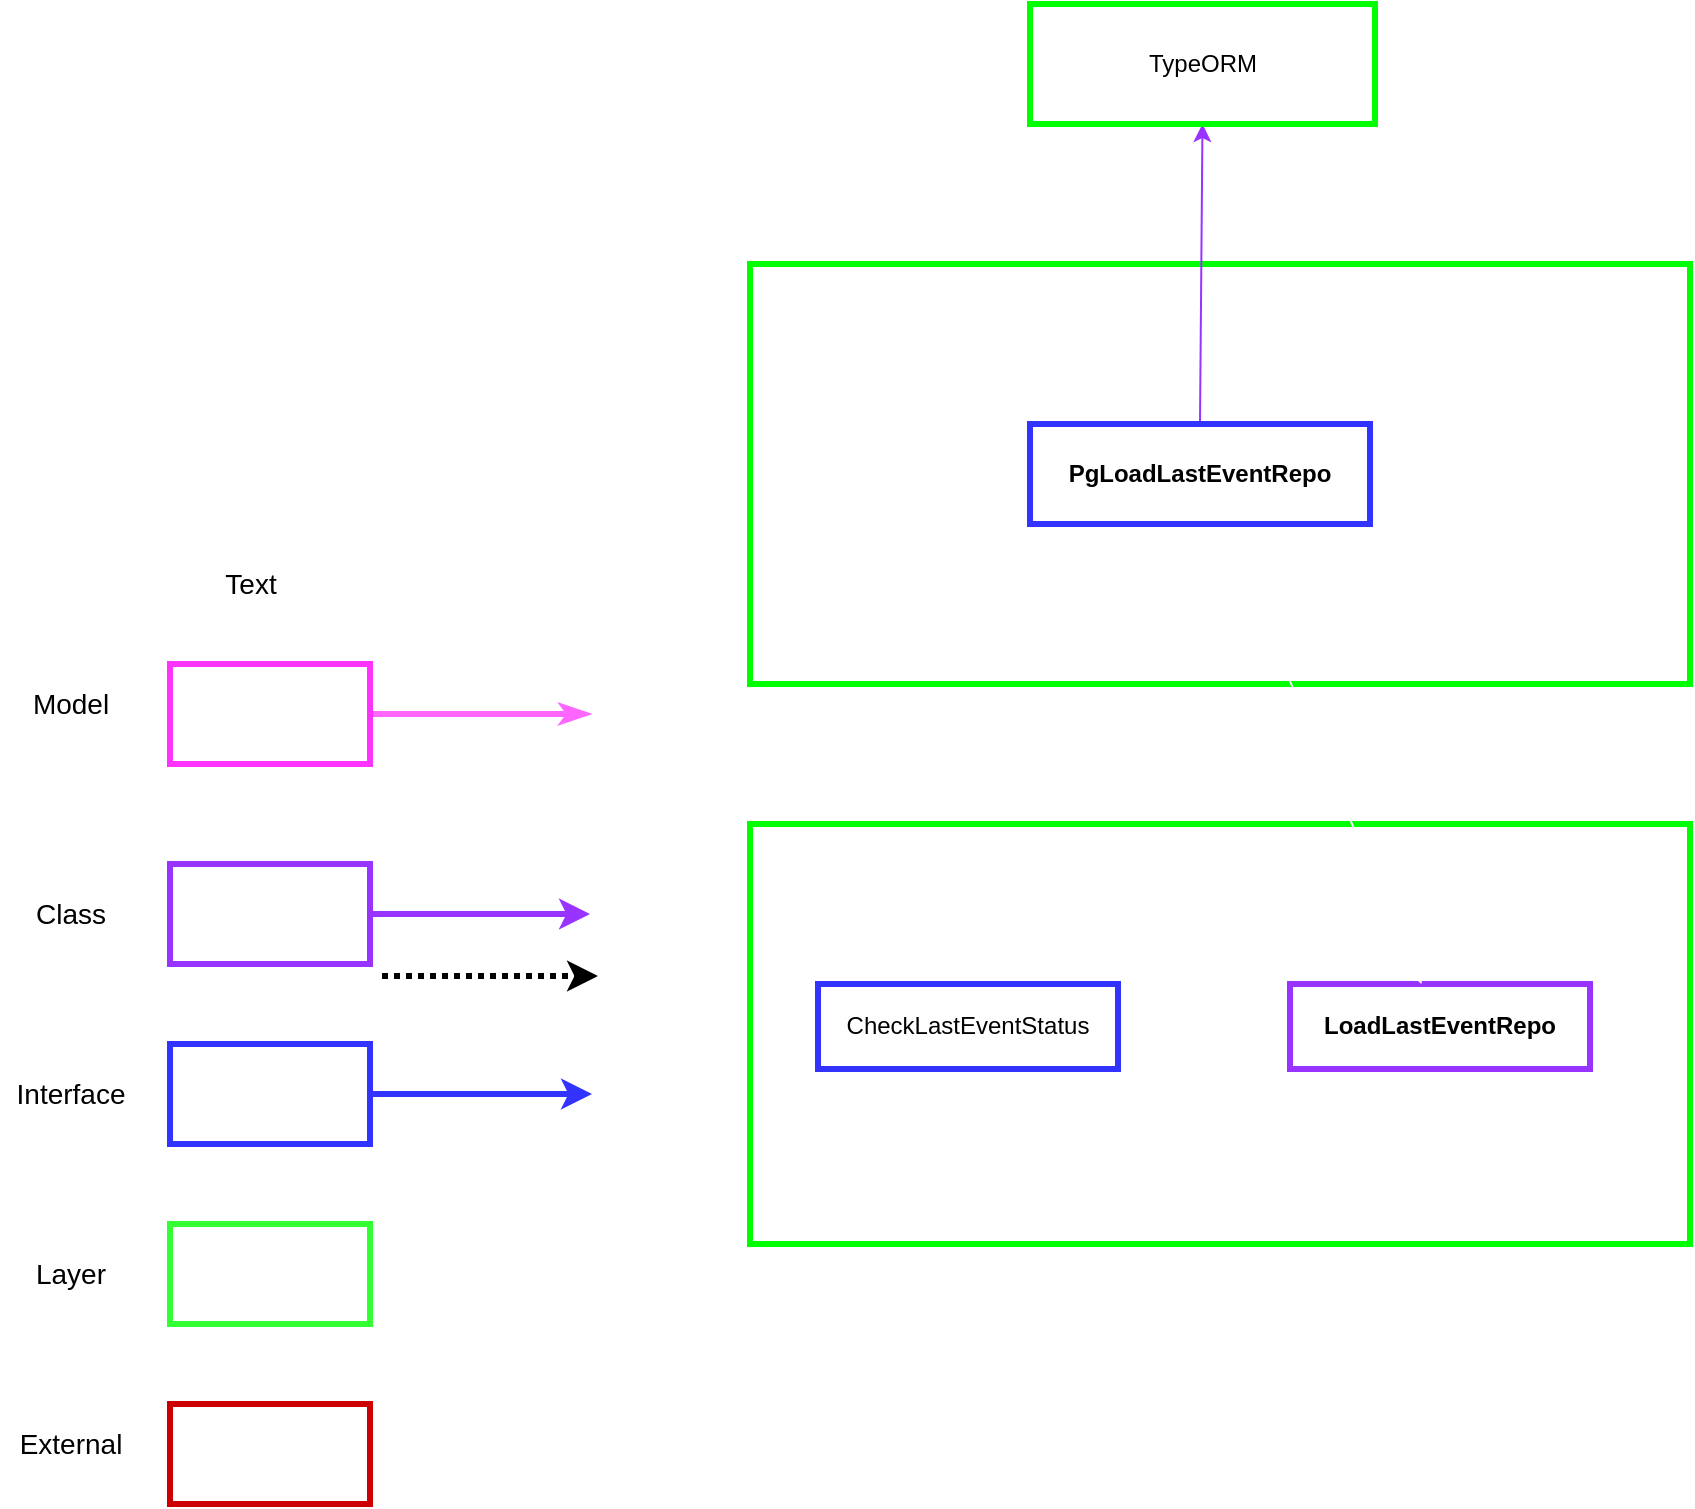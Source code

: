 <mxfile>
    <diagram id="uNfuLkz-IKZv4kyaxe_W" name="Page-1">
        <mxGraphModel dx="595" dy="486" grid="0" gridSize="10" guides="1" tooltips="1" connect="1" arrows="1" fold="1" page="0" pageScale="1" pageWidth="827" pageHeight="1169" math="0" shadow="0">
            <root>
                <mxCell id="0"/>
                <mxCell id="1" parent="0"/>
                <mxCell id="11" style="edgeStyle=none;html=1;exitX=1;exitY=0.5;exitDx=0;exitDy=0;targetPerimeterSpacing=0;strokeWidth=3;strokeColor=#FF66FF;endArrow=classicThin;endFill=1;" parent="1" source="2" edge="1">
                    <mxGeometry relative="1" as="geometry">
                        <mxPoint x="300" y="385" as="targetPoint"/>
                    </mxGeometry>
                </mxCell>
                <mxCell id="2" value="" style="whiteSpace=wrap;html=1;strokeColor=#FF33FF;strokeWidth=3;" parent="1" vertex="1">
                    <mxGeometry x="90" y="360" width="100" height="50" as="geometry"/>
                </mxCell>
                <mxCell id="12" style="edgeStyle=none;html=1;targetPerimeterSpacing=0;strokeWidth=3;strokeColor=#9933FF;" parent="1" source="5" edge="1">
                    <mxGeometry relative="1" as="geometry">
                        <mxPoint x="300" y="485" as="targetPoint"/>
                        <Array as="points">
                            <mxPoint x="264" y="485"/>
                        </Array>
                    </mxGeometry>
                </mxCell>
                <mxCell id="5" value="" style="whiteSpace=wrap;html=1;strokeWidth=3;strokeColor=#9933FF;" parent="1" vertex="1">
                    <mxGeometry x="90" y="460" width="100" height="50" as="geometry"/>
                </mxCell>
                <mxCell id="6" value="" style="whiteSpace=wrap;html=1;strokeWidth=3;strokeColor=#33FF33;" parent="1" vertex="1">
                    <mxGeometry x="90" y="640" width="100" height="50" as="geometry"/>
                </mxCell>
                <mxCell id="13" style="edgeStyle=none;html=1;targetPerimeterSpacing=0;strokeWidth=3;strokeColor=#3333FF;" parent="1" source="7" edge="1">
                    <mxGeometry relative="1" as="geometry">
                        <mxPoint x="301" y="575" as="targetPoint"/>
                        <Array as="points">
                            <mxPoint x="253" y="575"/>
                        </Array>
                    </mxGeometry>
                </mxCell>
                <mxCell id="7" value="" style="whiteSpace=wrap;html=1;strokeColor=#3333FF;strokeWidth=3;" parent="1" vertex="1">
                    <mxGeometry x="90" y="550" width="100" height="50" as="geometry"/>
                </mxCell>
                <mxCell id="15" value="" style="whiteSpace=wrap;html=1;strokeColor=#00FF00;strokeWidth=3;" parent="1" vertex="1">
                    <mxGeometry x="380" y="160" width="470" height="210" as="geometry"/>
                </mxCell>
                <mxCell id="16" value="" style="whiteSpace=wrap;html=1;strokeColor=#00FF00;strokeWidth=3;" parent="1" vertex="1">
                    <mxGeometry x="380" y="440" width="470" height="210" as="geometry"/>
                </mxCell>
                <mxCell id="23" style="edgeStyle=none;html=1;entryX=0;entryY=0.5;entryDx=0;entryDy=0;targetPerimeterSpacing=0;strokeColor=#FFFFFF;strokeWidth=1;" parent="1" source="17" target="19" edge="1">
                    <mxGeometry relative="1" as="geometry"/>
                </mxCell>
                <mxCell id="17" value="CheckLastEventStatus" style="whiteSpace=wrap;html=1;strokeColor=#3333FF;strokeWidth=3;" parent="1" vertex="1">
                    <mxGeometry x="414" y="520" width="150" height="42.5" as="geometry"/>
                </mxCell>
                <mxCell id="19" value="LoadLastEventRepo" style="whiteSpace=wrap;html=1;strokeColor=#9933FF;strokeWidth=3;fontStyle=1" parent="1" vertex="1">
                    <mxGeometry x="650" y="520" width="150" height="42.5" as="geometry"/>
                </mxCell>
                <mxCell id="21" style="edgeStyle=none;html=1;targetPerimeterSpacing=0;strokeColor=#FFFFFF;strokeWidth=1;" parent="1" source="20" target="19" edge="1">
                    <mxGeometry relative="1" as="geometry"/>
                </mxCell>
                <mxCell id="27" style="edgeStyle=none;html=1;exitX=0.5;exitY=0;exitDx=0;exitDy=0;entryX=0.5;entryY=1;entryDx=0;entryDy=0;targetPerimeterSpacing=0;strokeColor=#9933FF;strokeWidth=1;" parent="1" source="20" target="24" edge="1">
                    <mxGeometry relative="1" as="geometry"/>
                </mxCell>
                <mxCell id="20" value="PgLoadLastEventRepo" style="whiteSpace=wrap;html=1;strokeColor=#3333FF;strokeWidth=3;fontStyle=1" parent="1" vertex="1">
                    <mxGeometry x="520" y="240" width="170" height="50" as="geometry"/>
                </mxCell>
                <mxCell id="24" value="TypeORM" style="whiteSpace=wrap;html=1;strokeColor=#00FF00;strokeWidth=3;" parent="1" vertex="1">
                    <mxGeometry x="520" y="30" width="172.5" height="60" as="geometry"/>
                </mxCell>
                <mxCell id="28" value="&lt;font style=&quot;font-size: 14px&quot;&gt;Model&lt;/font&gt;" style="text;html=1;align=center;verticalAlign=middle;resizable=0;points=[];autosize=1;strokeColor=none;fillColor=none;" parent="1" vertex="1">
                    <mxGeometry x="15" y="370" width="50" height="20" as="geometry"/>
                </mxCell>
                <mxCell id="29" value="&lt;p style=&quot;line-height: 1.2&quot;&gt;&lt;font style=&quot;font-size: 14px&quot;&gt;Text&lt;/font&gt;&lt;/p&gt;" style="text;html=1;align=center;verticalAlign=middle;resizable=0;points=[];autosize=1;strokeColor=none;fillColor=none;" parent="1" vertex="1">
                    <mxGeometry x="110" y="295" width="40" height="50" as="geometry"/>
                </mxCell>
                <mxCell id="30" value="Class" style="text;html=1;align=center;verticalAlign=middle;resizable=0;points=[];autosize=1;strokeColor=none;fillColor=none;fontSize=14;" parent="1" vertex="1">
                    <mxGeometry x="15" y="475" width="50" height="20" as="geometry"/>
                </mxCell>
                <mxCell id="31" value="Interface" style="text;html=1;align=center;verticalAlign=middle;resizable=0;points=[];autosize=1;strokeColor=none;fillColor=none;fontSize=14;" parent="1" vertex="1">
                    <mxGeometry x="5" y="565" width="70" height="20" as="geometry"/>
                </mxCell>
                <mxCell id="32" value="" style="whiteSpace=wrap;html=1;strokeWidth=3;strokeColor=#CC0000;" parent="1" vertex="1">
                    <mxGeometry x="90" y="730" width="100" height="50" as="geometry"/>
                </mxCell>
                <mxCell id="33" value="Layer&lt;br&gt;" style="text;html=1;align=center;verticalAlign=middle;resizable=0;points=[];autosize=1;strokeColor=none;fillColor=none;fontSize=14;" parent="1" vertex="1">
                    <mxGeometry x="15" y="655" width="50" height="20" as="geometry"/>
                </mxCell>
                <mxCell id="34" value="External" style="text;html=1;align=center;verticalAlign=middle;resizable=0;points=[];autosize=1;strokeColor=none;fillColor=none;fontSize=14;" parent="1" vertex="1">
                    <mxGeometry x="5" y="740" width="70" height="20" as="geometry"/>
                </mxCell>
                <mxCell id="42" style="edgeStyle=none;html=1;strokeWidth=3;dashed=1;dashPattern=1 1;" edge="1" parent="1">
                    <mxGeometry relative="1" as="geometry">
                        <mxPoint x="304" y="516" as="targetPoint"/>
                        <mxPoint x="196" y="516" as="sourcePoint"/>
                    </mxGeometry>
                </mxCell>
            </root>
        </mxGraphModel>
    </diagram>
</mxfile>